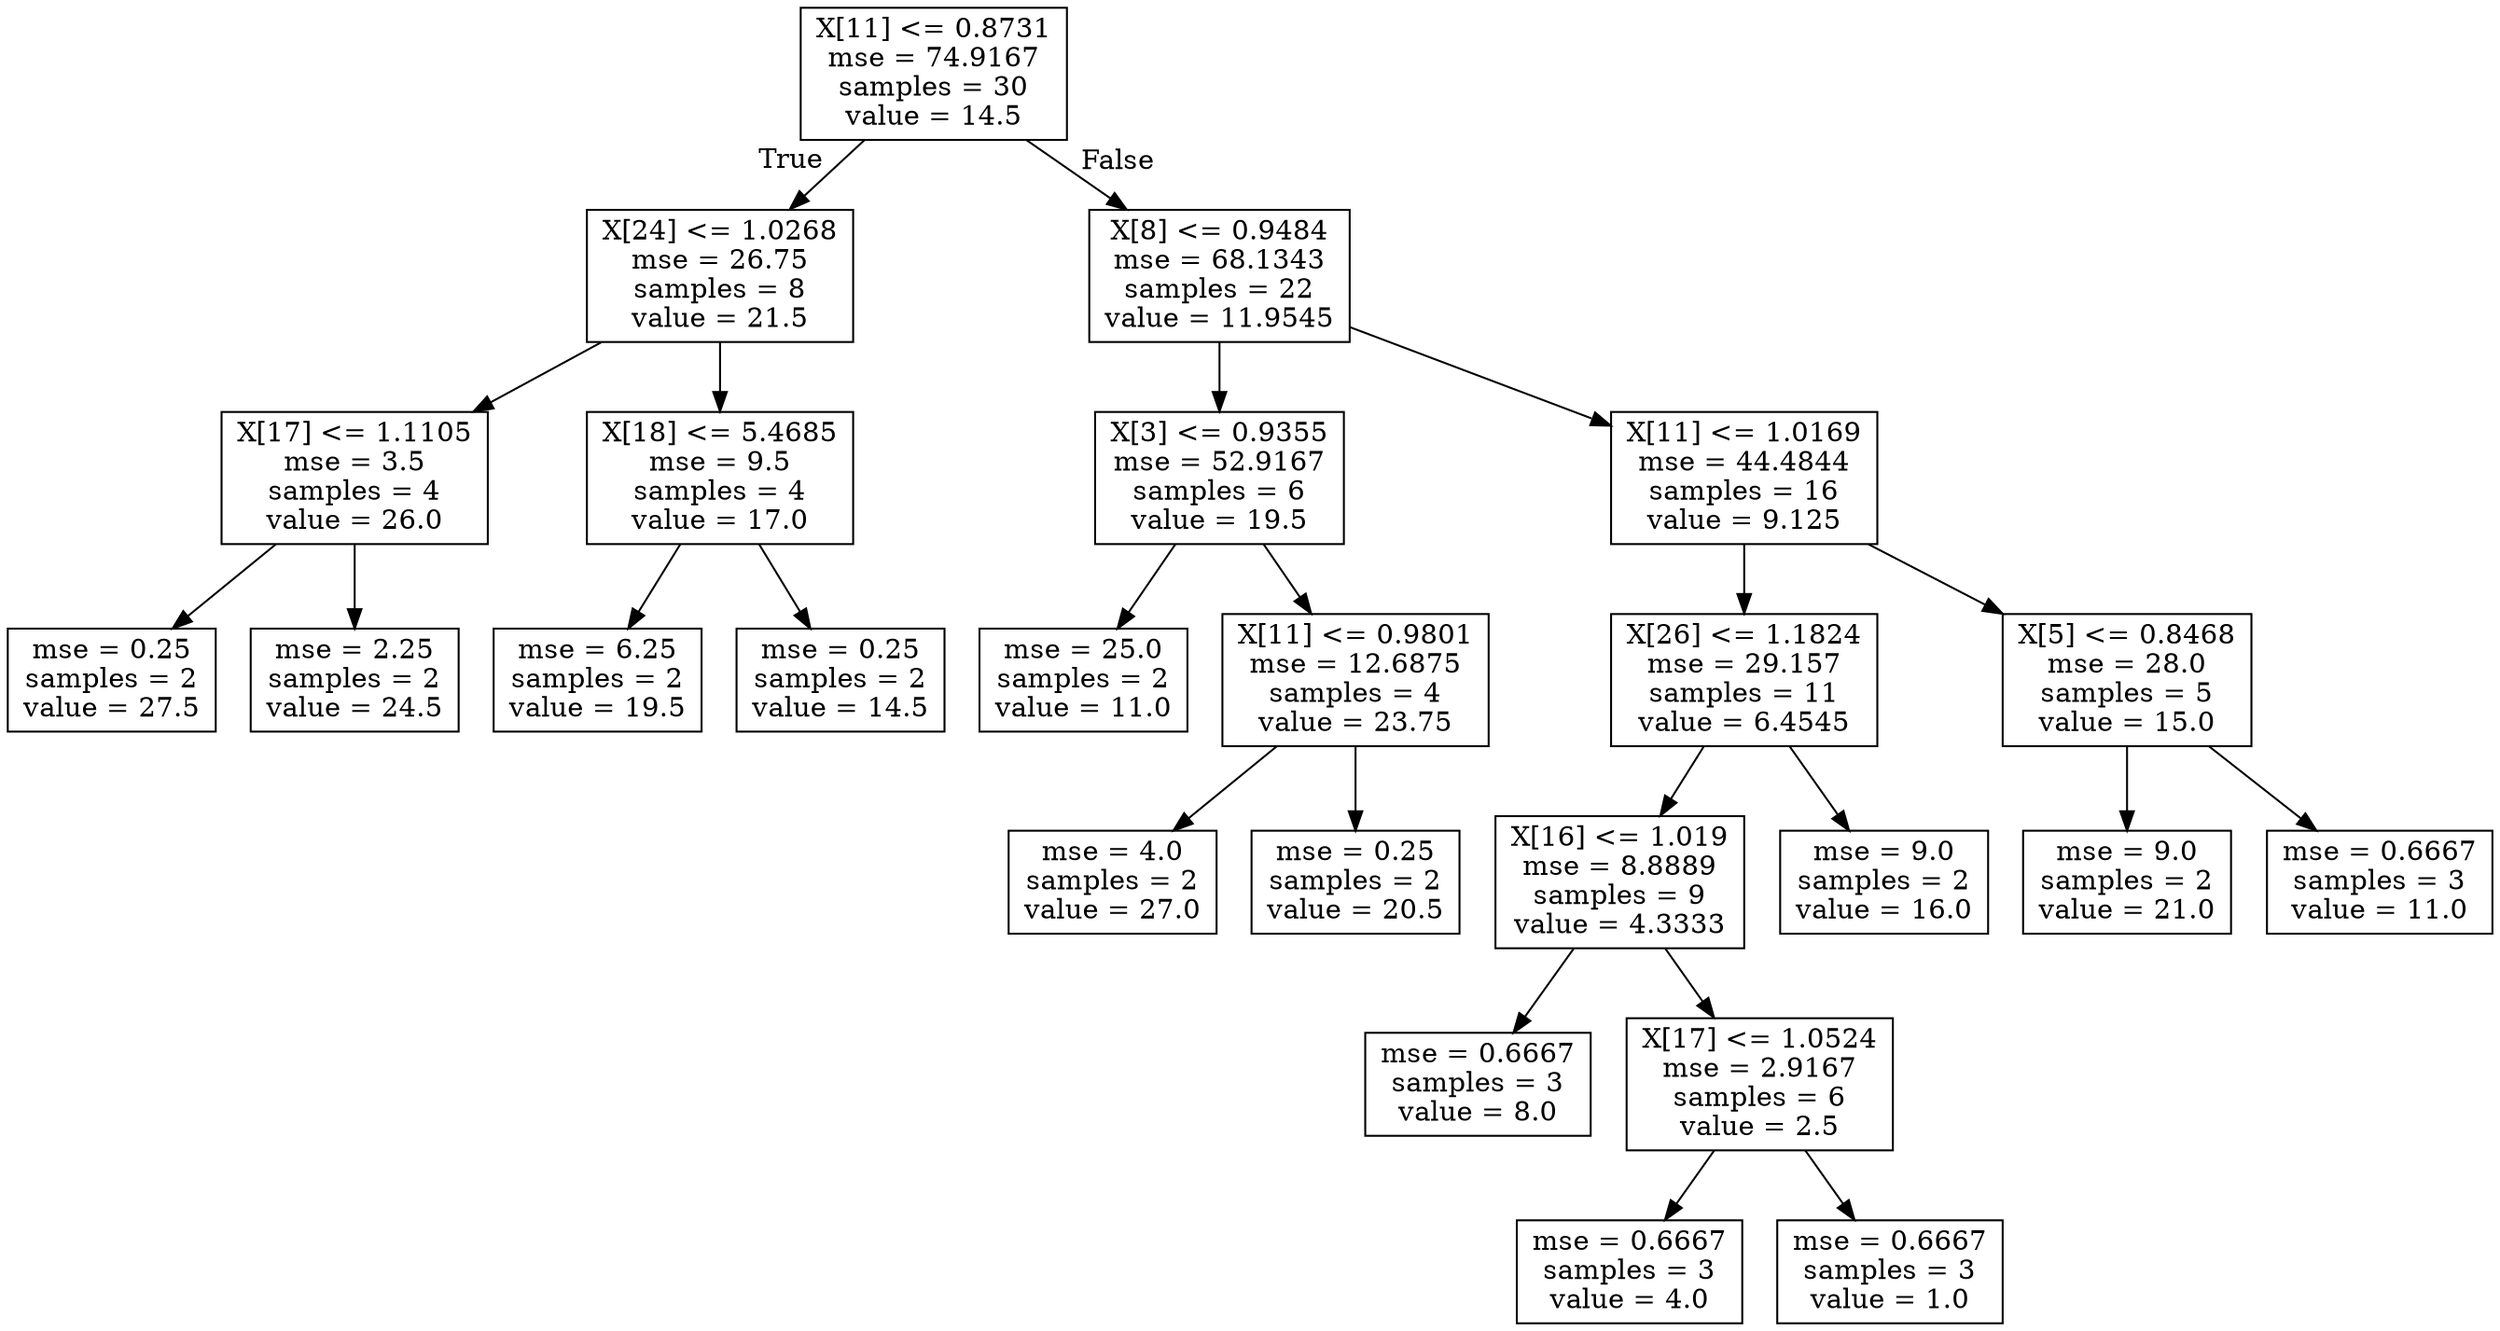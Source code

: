 digraph Tree {
node [shape=box] ;
0 [label="X[11] <= 0.8731\nmse = 74.9167\nsamples = 30\nvalue = 14.5"] ;
1 [label="X[24] <= 1.0268\nmse = 26.75\nsamples = 8\nvalue = 21.5"] ;
0 -> 1 [labeldistance=2.5, labelangle=45, headlabel="True"] ;
2 [label="X[17] <= 1.1105\nmse = 3.5\nsamples = 4\nvalue = 26.0"] ;
1 -> 2 ;
3 [label="mse = 0.25\nsamples = 2\nvalue = 27.5"] ;
2 -> 3 ;
4 [label="mse = 2.25\nsamples = 2\nvalue = 24.5"] ;
2 -> 4 ;
5 [label="X[18] <= 5.4685\nmse = 9.5\nsamples = 4\nvalue = 17.0"] ;
1 -> 5 ;
6 [label="mse = 6.25\nsamples = 2\nvalue = 19.5"] ;
5 -> 6 ;
7 [label="mse = 0.25\nsamples = 2\nvalue = 14.5"] ;
5 -> 7 ;
8 [label="X[8] <= 0.9484\nmse = 68.1343\nsamples = 22\nvalue = 11.9545"] ;
0 -> 8 [labeldistance=2.5, labelangle=-45, headlabel="False"] ;
9 [label="X[3] <= 0.9355\nmse = 52.9167\nsamples = 6\nvalue = 19.5"] ;
8 -> 9 ;
10 [label="mse = 25.0\nsamples = 2\nvalue = 11.0"] ;
9 -> 10 ;
11 [label="X[11] <= 0.9801\nmse = 12.6875\nsamples = 4\nvalue = 23.75"] ;
9 -> 11 ;
12 [label="mse = 4.0\nsamples = 2\nvalue = 27.0"] ;
11 -> 12 ;
13 [label="mse = 0.25\nsamples = 2\nvalue = 20.5"] ;
11 -> 13 ;
14 [label="X[11] <= 1.0169\nmse = 44.4844\nsamples = 16\nvalue = 9.125"] ;
8 -> 14 ;
15 [label="X[26] <= 1.1824\nmse = 29.157\nsamples = 11\nvalue = 6.4545"] ;
14 -> 15 ;
16 [label="X[16] <= 1.019\nmse = 8.8889\nsamples = 9\nvalue = 4.3333"] ;
15 -> 16 ;
17 [label="mse = 0.6667\nsamples = 3\nvalue = 8.0"] ;
16 -> 17 ;
18 [label="X[17] <= 1.0524\nmse = 2.9167\nsamples = 6\nvalue = 2.5"] ;
16 -> 18 ;
19 [label="mse = 0.6667\nsamples = 3\nvalue = 4.0"] ;
18 -> 19 ;
20 [label="mse = 0.6667\nsamples = 3\nvalue = 1.0"] ;
18 -> 20 ;
21 [label="mse = 9.0\nsamples = 2\nvalue = 16.0"] ;
15 -> 21 ;
22 [label="X[5] <= 0.8468\nmse = 28.0\nsamples = 5\nvalue = 15.0"] ;
14 -> 22 ;
23 [label="mse = 9.0\nsamples = 2\nvalue = 21.0"] ;
22 -> 23 ;
24 [label="mse = 0.6667\nsamples = 3\nvalue = 11.0"] ;
22 -> 24 ;
}